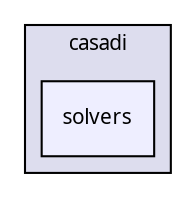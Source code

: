 digraph "solvers" {
  compound=true
  node [ fontsize="10", fontname="FreeSans.ttf"];
  edge [ labelfontsize="10", labelfontname="FreeSans.ttf"];
  subgraph clusterdir_2c2314939267d1c2b8853bb59ef27393 {
    graph [ bgcolor="#ddddee", pencolor="black", label="casadi" fontname="FreeSans.ttf", fontsize="10", URL="dir_2c2314939267d1c2b8853bb59ef27393.html"]
  dir_436731c1d76f6716b57931f9c3f648cc [shape=box, label="solvers", style="filled", fillcolor="#eeeeff", pencolor="black", URL="dir_436731c1d76f6716b57931f9c3f648cc.html"];
  }
}
